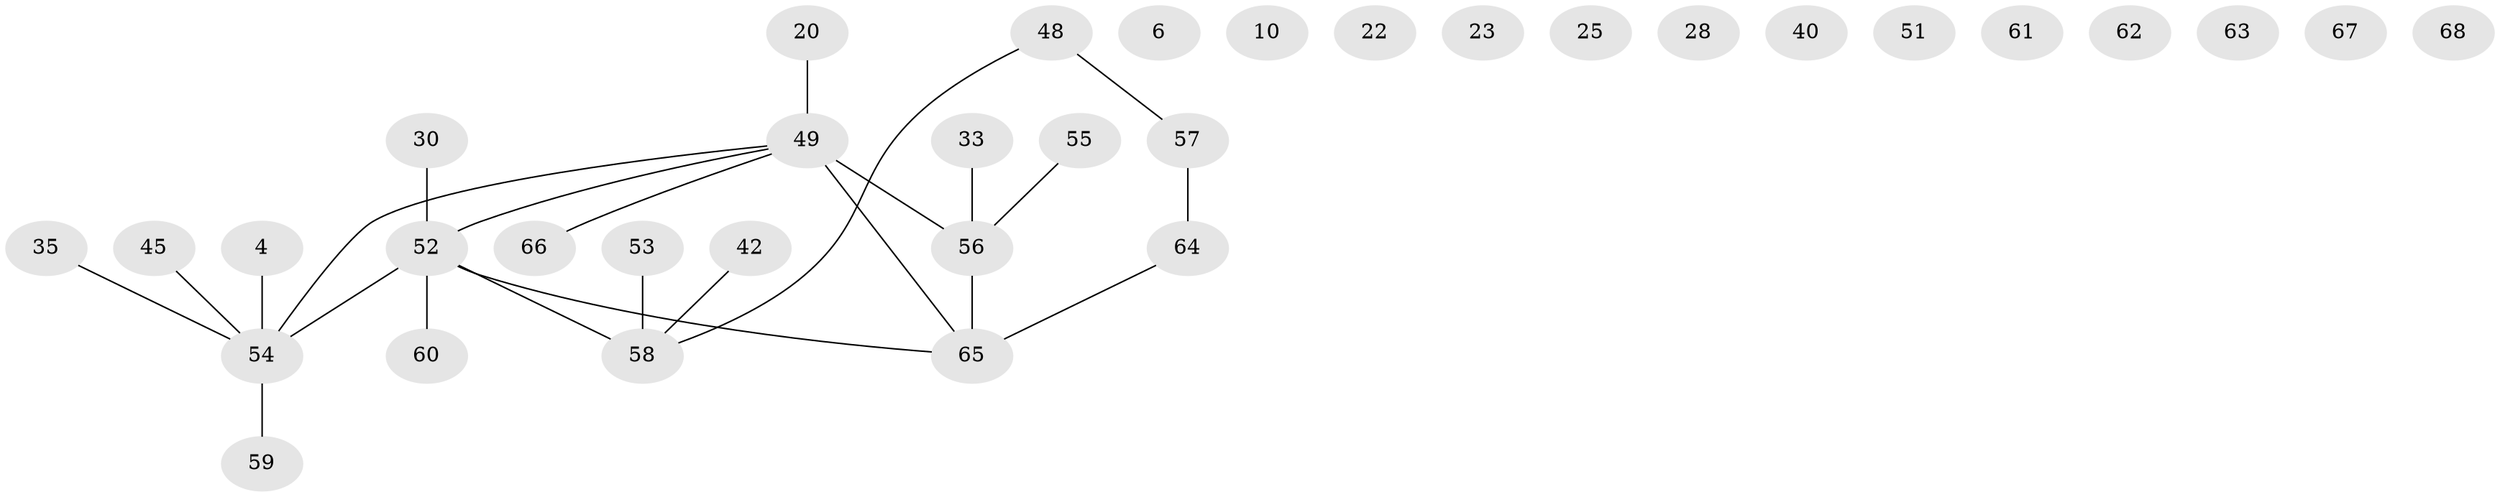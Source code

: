 // original degree distribution, {2: 0.3088235294117647, 1: 0.23529411764705882, 3: 0.20588235294117646, 4: 0.04411764705882353, 0: 0.16176470588235295, 8: 0.014705882352941176, 5: 0.029411764705882353}
// Generated by graph-tools (version 1.1) at 2025/40/03/09/25 04:40:50]
// undirected, 34 vertices, 24 edges
graph export_dot {
graph [start="1"]
  node [color=gray90,style=filled];
  4;
  6;
  10;
  20;
  22;
  23;
  25;
  28;
  30;
  33;
  35;
  40;
  42;
  45;
  48;
  49 [super="+21+37+43"];
  51;
  52 [super="+15"];
  53;
  54 [super="+29"];
  55;
  56 [super="+46+47+50"];
  57 [super="+3"];
  58 [super="+34"];
  59;
  60;
  61;
  62;
  63 [super="+44"];
  64;
  65 [super="+36+19+41+39"];
  66;
  67;
  68 [super="+31"];
  4 -- 54;
  20 -- 49;
  30 -- 52;
  33 -- 56;
  35 -- 54;
  42 -- 58;
  45 -- 54 [weight=2];
  48 -- 57;
  48 -- 58;
  49 -- 66;
  49 -- 56 [weight=3];
  49 -- 52;
  49 -- 54;
  49 -- 65;
  52 -- 54 [weight=2];
  52 -- 58 [weight=2];
  52 -- 60;
  52 -- 65;
  53 -- 58;
  54 -- 59;
  55 -- 56;
  56 -- 65 [weight=2];
  57 -- 64 [weight=2];
  64 -- 65;
}
